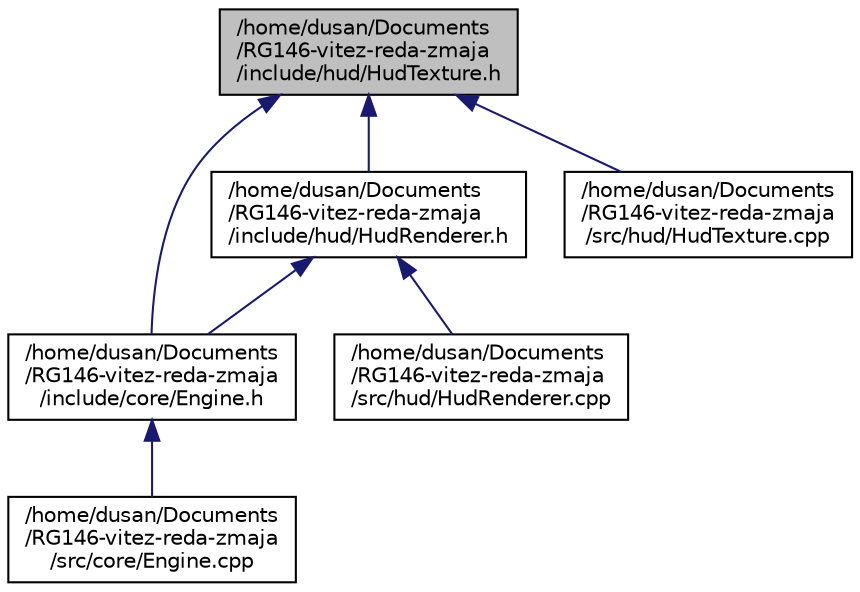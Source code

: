 digraph "/home/dusan/Documents/RG146-vitez-reda-zmaja/include/hud/HudTexture.h"
{
  edge [fontname="Helvetica",fontsize="10",labelfontname="Helvetica",labelfontsize="10"];
  node [fontname="Helvetica",fontsize="10",shape=record];
  Node4 [label="/home/dusan/Documents\l/RG146-vitez-reda-zmaja\l/include/hud/HudTexture.h",height=0.2,width=0.4,color="black", fillcolor="grey75", style="filled", fontcolor="black"];
  Node4 -> Node5 [dir="back",color="midnightblue",fontsize="10",style="solid"];
  Node5 [label="/home/dusan/Documents\l/RG146-vitez-reda-zmaja\l/include/core/Engine.h",height=0.2,width=0.4,color="black", fillcolor="white", style="filled",URL="$Engine_8h.html",tooltip="Deklaracija klase Engine i deklaracija callback funkcija. "];
  Node5 -> Node6 [dir="back",color="midnightblue",fontsize="10",style="solid"];
  Node6 [label="/home/dusan/Documents\l/RG146-vitez-reda-zmaja\l/src/core/Engine.cpp",height=0.2,width=0.4,color="black", fillcolor="white", style="filled",URL="$Engine_8cpp.html"];
  Node4 -> Node7 [dir="back",color="midnightblue",fontsize="10",style="solid"];
  Node7 [label="/home/dusan/Documents\l/RG146-vitez-reda-zmaja\l/include/hud/HudRenderer.h",height=0.2,width=0.4,color="black", fillcolor="white", style="filled",URL="$HudRenderer_8h.html",tooltip="Deklaracija klase HudRenderer. "];
  Node7 -> Node5 [dir="back",color="midnightblue",fontsize="10",style="solid"];
  Node7 -> Node8 [dir="back",color="midnightblue",fontsize="10",style="solid"];
  Node8 [label="/home/dusan/Documents\l/RG146-vitez-reda-zmaja\l/src/hud/HudRenderer.cpp",height=0.2,width=0.4,color="black", fillcolor="white", style="filled",URL="$HudRenderer_8cpp.html"];
  Node4 -> Node9 [dir="back",color="midnightblue",fontsize="10",style="solid"];
  Node9 [label="/home/dusan/Documents\l/RG146-vitez-reda-zmaja\l/src/hud/HudTexture.cpp",height=0.2,width=0.4,color="black", fillcolor="white", style="filled",URL="$HudTexture_8cpp.html"];
}
